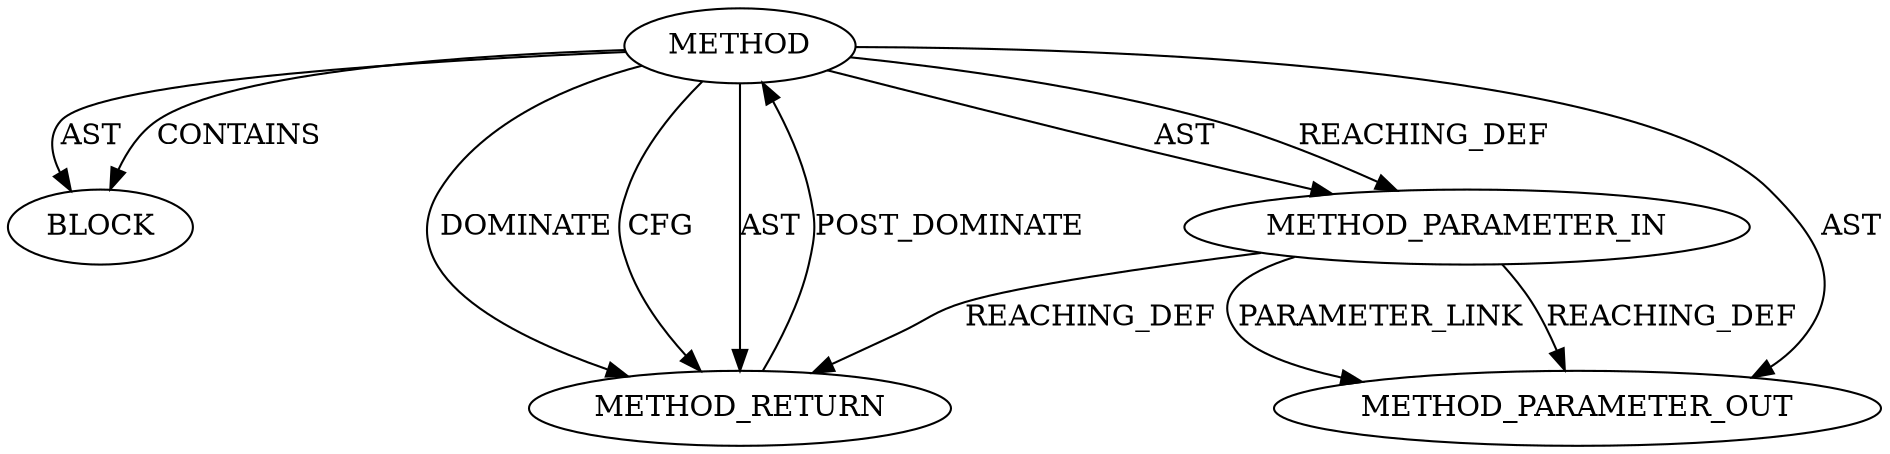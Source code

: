 digraph {
  19427 [label=METHOD AST_PARENT_TYPE="NAMESPACE_BLOCK" AST_PARENT_FULL_NAME="<global>" ORDER=0 CODE="<empty>" FULL_NAME="refcount_read" IS_EXTERNAL=true FILENAME="<empty>" SIGNATURE="" NAME="refcount_read"]
  19429 [label=BLOCK ORDER=1 ARGUMENT_INDEX=1 CODE="<empty>" TYPE_FULL_NAME="ANY"]
  21788 [label=METHOD_PARAMETER_OUT ORDER=1 CODE="p1" IS_VARIADIC=false TYPE_FULL_NAME="ANY" EVALUATION_STRATEGY="BY_VALUE" INDEX=1 NAME="p1"]
  19430 [label=METHOD_RETURN ORDER=2 CODE="RET" TYPE_FULL_NAME="ANY" EVALUATION_STRATEGY="BY_VALUE"]
  19428 [label=METHOD_PARAMETER_IN ORDER=1 CODE="p1" IS_VARIADIC=false TYPE_FULL_NAME="ANY" EVALUATION_STRATEGY="BY_VALUE" INDEX=1 NAME="p1"]
  19427 -> 19430 [label=CFG ]
  19427 -> 19428 [label=AST ]
  19427 -> 19429 [label=CONTAINS ]
  19427 -> 19430 [label=AST ]
  19427 -> 19429 [label=AST ]
  19428 -> 21788 [label=REACHING_DEF VARIABLE="p1"]
  19427 -> 19430 [label=DOMINATE ]
  19430 -> 19427 [label=POST_DOMINATE ]
  19427 -> 19428 [label=REACHING_DEF VARIABLE=""]
  19427 -> 21788 [label=AST ]
  19428 -> 19430 [label=REACHING_DEF VARIABLE="p1"]
  19428 -> 21788 [label=PARAMETER_LINK ]
}
